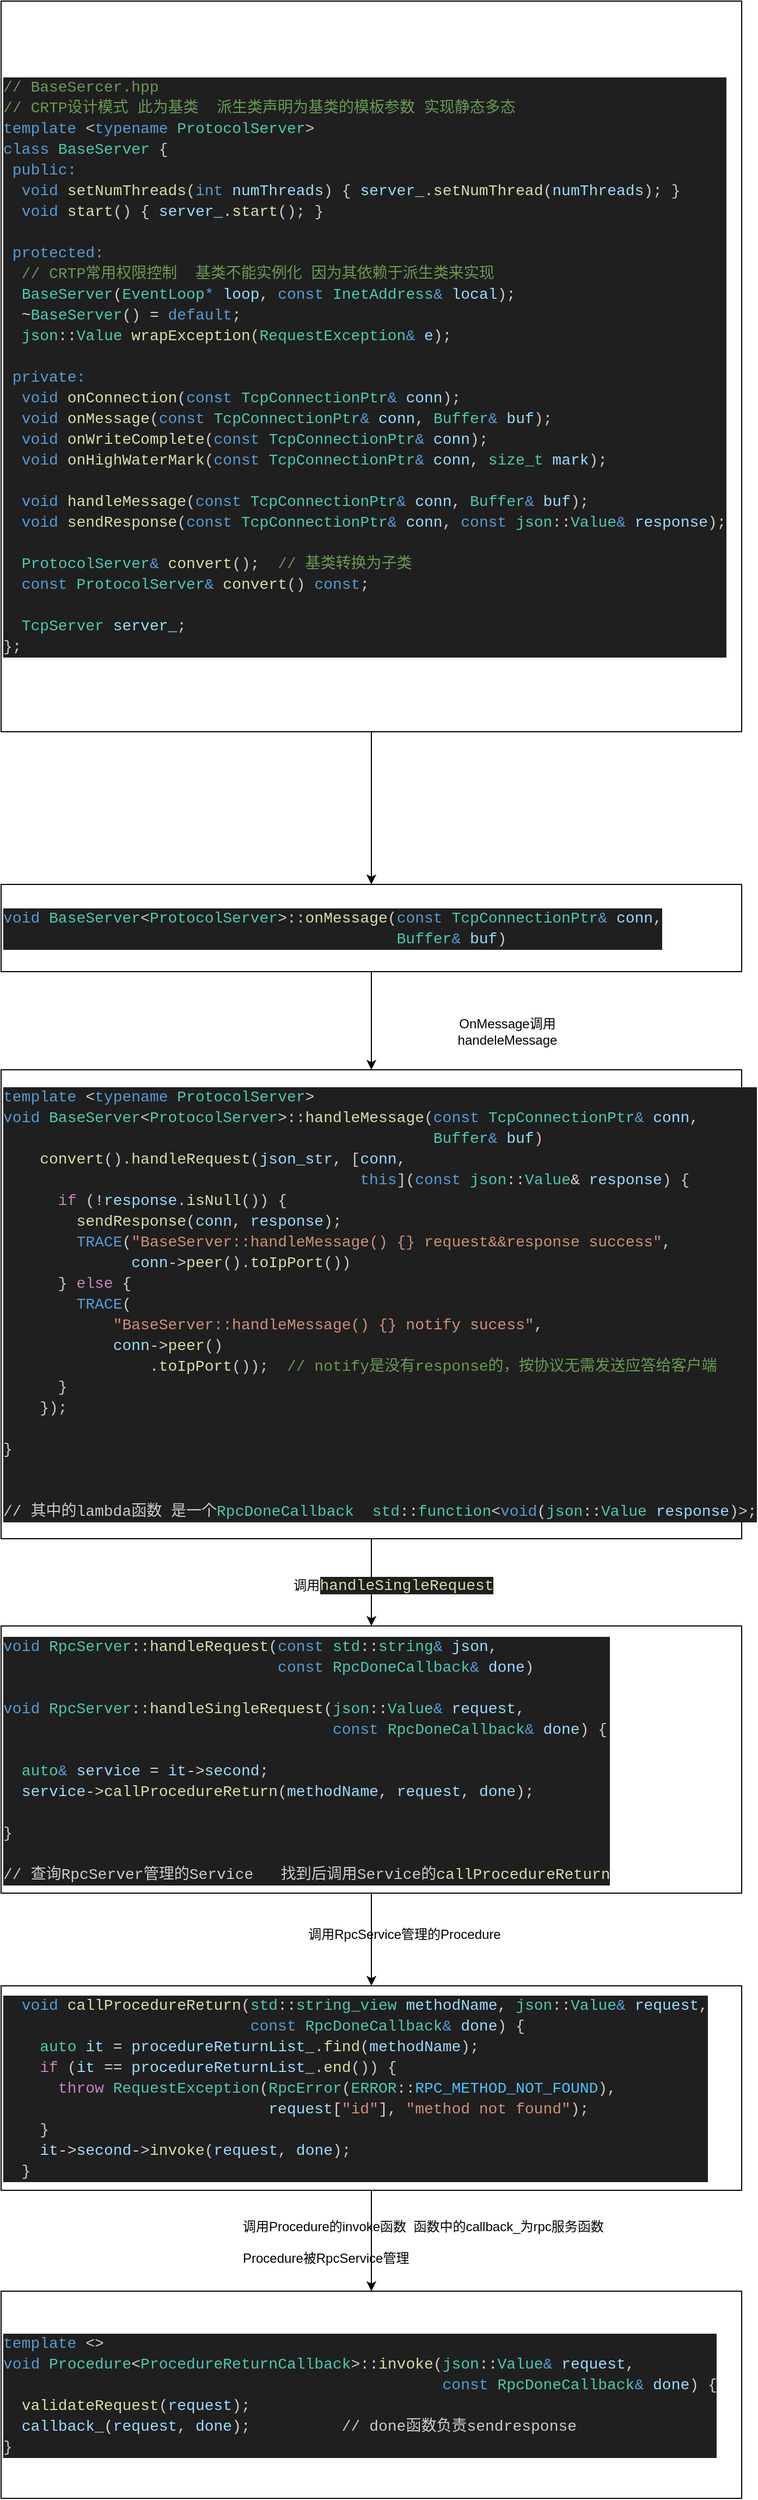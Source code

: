 <mxfile version="26.2.2">
  <diagram name="第 1 页" id="uYDNKMmKDLDeuTaCkzpD">
    <mxGraphModel dx="2255" dy="2018" grid="1" gridSize="10" guides="1" tooltips="1" connect="1" arrows="1" fold="1" page="1" pageScale="1" pageWidth="827" pageHeight="1169" math="0" shadow="0">
      <root>
        <mxCell id="0" />
        <mxCell id="1" parent="0" />
        <mxCell id="5rnV2B5dZTtxizYsfASz-3" value="" style="edgeStyle=orthogonalEdgeStyle;rounded=0;orthogonalLoop=1;jettySize=auto;html=1;" parent="1" source="5rnV2B5dZTtxizYsfASz-1" target="5rnV2B5dZTtxizYsfASz-2" edge="1">
          <mxGeometry relative="1" as="geometry" />
        </mxCell>
        <mxCell id="5rnV2B5dZTtxizYsfASz-1" value="&lt;div style=&quot;color: rgb(204, 204, 204); background-color: rgb(31, 31, 31); font-family: Consolas, &amp;quot;Courier New&amp;quot;, monospace; font-size: 14px; line-height: 19px; white-space: pre;&quot;&gt;&lt;div&gt;&lt;span style=&quot;color: #6a9955;&quot;&gt;// BaseSercer.hpp&lt;/span&gt;&lt;/div&gt;&lt;div&gt;&lt;span style=&quot;color: #6a9955;&quot;&gt;// CRTP设计模式 此为基类 &amp;nbsp;派生类声明为基类的模板参数 实现静态多态&lt;/span&gt;&lt;/div&gt;&lt;div&gt;&lt;span style=&quot;color: #569cd6;&quot;&gt;template&lt;/span&gt; &amp;lt;&lt;span style=&quot;color: #569cd6;&quot;&gt;typename&lt;/span&gt; &lt;span style=&quot;color: #4ec9b0;&quot;&gt;ProtocolServer&lt;/span&gt;&amp;gt;&lt;/div&gt;&lt;div&gt;&lt;span style=&quot;color: #569cd6;&quot;&gt;class&lt;/span&gt; &lt;span style=&quot;color: #4ec9b0;&quot;&gt;BaseServer&lt;/span&gt; {&lt;/div&gt;&lt;div&gt;&amp;nbsp;&lt;span style=&quot;color: #569cd6;&quot;&gt;public:&lt;/span&gt;&lt;/div&gt;&lt;div&gt;&amp;nbsp; &lt;span style=&quot;color: #569cd6;&quot;&gt;void&lt;/span&gt; &lt;span style=&quot;color: #dcdcaa;&quot;&gt;setNumThreads&lt;/span&gt;(&lt;span style=&quot;color: #569cd6;&quot;&gt;int&lt;/span&gt; &lt;span style=&quot;color: #9cdcfe;&quot;&gt;numThreads&lt;/span&gt;) { &lt;span style=&quot;color: #9cdcfe;&quot;&gt;server_&lt;/span&gt;.&lt;span style=&quot;color: #dcdcaa;&quot;&gt;setNumThread&lt;/span&gt;(&lt;span style=&quot;color: #9cdcfe;&quot;&gt;numThreads&lt;/span&gt;); }&lt;/div&gt;&lt;div&gt;&amp;nbsp; &lt;span style=&quot;color: #569cd6;&quot;&gt;void&lt;/span&gt; &lt;span style=&quot;color: #dcdcaa;&quot;&gt;start&lt;/span&gt;() { &lt;span style=&quot;color: #9cdcfe;&quot;&gt;server_&lt;/span&gt;.&lt;span style=&quot;color: #dcdcaa;&quot;&gt;start&lt;/span&gt;(); }&lt;/div&gt;&lt;br&gt;&lt;div&gt;&amp;nbsp;&lt;span style=&quot;color: #569cd6;&quot;&gt;protected:&lt;/span&gt;&lt;/div&gt;&lt;div&gt;&lt;span style=&quot;color: #6a9955;&quot;&gt;&amp;nbsp; // CRTP常用权限控制 &amp;nbsp;基类不能实例化 因为其依赖于派生类来实现&lt;/span&gt;&lt;/div&gt;&lt;div&gt;&amp;nbsp; &lt;span style=&quot;color: #4ec9b0;&quot;&gt;BaseServer&lt;/span&gt;(&lt;span style=&quot;color: #4ec9b0;&quot;&gt;EventLoop&lt;/span&gt;&lt;span style=&quot;color: #569cd6;&quot;&gt;*&lt;/span&gt; &lt;span style=&quot;color: #9cdcfe;&quot;&gt;loop&lt;/span&gt;, &lt;span style=&quot;color: #569cd6;&quot;&gt;const&lt;/span&gt; &lt;span style=&quot;color: #4ec9b0;&quot;&gt;InetAddress&lt;/span&gt;&lt;span style=&quot;color: #569cd6;&quot;&gt;&amp;amp;&lt;/span&gt; &lt;span style=&quot;color: #9cdcfe;&quot;&gt;local&lt;/span&gt;);&lt;/div&gt;&lt;div&gt;&amp;nbsp; &lt;span style=&quot;color: #dcdcaa;&quot;&gt;~&lt;/span&gt;&lt;span style=&quot;color: #4ec9b0;&quot;&gt;BaseServer&lt;/span&gt;() &lt;span style=&quot;color: #d4d4d4;&quot;&gt;=&lt;/span&gt; &lt;span style=&quot;color: #569cd6;&quot;&gt;default&lt;/span&gt;;&lt;/div&gt;&lt;div&gt;&amp;nbsp; &lt;span style=&quot;color: #4ec9b0;&quot;&gt;json&lt;/span&gt;::&lt;span style=&quot;color: #4ec9b0;&quot;&gt;Value&lt;/span&gt; &lt;span style=&quot;color: #dcdcaa;&quot;&gt;wrapException&lt;/span&gt;(&lt;span style=&quot;color: #4ec9b0;&quot;&gt;RequestException&lt;/span&gt;&lt;span style=&quot;color: #569cd6;&quot;&gt;&amp;amp;&lt;/span&gt; &lt;span style=&quot;color: #9cdcfe;&quot;&gt;e&lt;/span&gt;);&lt;/div&gt;&lt;br&gt;&lt;div&gt;&amp;nbsp;&lt;span style=&quot;color: #569cd6;&quot;&gt;private:&lt;/span&gt;&lt;/div&gt;&lt;div&gt;&amp;nbsp; &lt;span style=&quot;color: #569cd6;&quot;&gt;void&lt;/span&gt; &lt;span style=&quot;color: #dcdcaa;&quot;&gt;onConnection&lt;/span&gt;(&lt;span style=&quot;color: #569cd6;&quot;&gt;const&lt;/span&gt; &lt;span style=&quot;color: #4ec9b0;&quot;&gt;TcpConnectionPtr&lt;/span&gt;&lt;span style=&quot;color: #569cd6;&quot;&gt;&amp;amp;&lt;/span&gt; &lt;span style=&quot;color: #9cdcfe;&quot;&gt;conn&lt;/span&gt;);&lt;/div&gt;&lt;div&gt;&amp;nbsp; &lt;span style=&quot;color: #569cd6;&quot;&gt;void&lt;/span&gt; &lt;span style=&quot;color: #dcdcaa;&quot;&gt;onMessage&lt;/span&gt;(&lt;span style=&quot;color: #569cd6;&quot;&gt;const&lt;/span&gt; &lt;span style=&quot;color: #4ec9b0;&quot;&gt;TcpConnectionPtr&lt;/span&gt;&lt;span style=&quot;color: #569cd6;&quot;&gt;&amp;amp;&lt;/span&gt; &lt;span style=&quot;color: #9cdcfe;&quot;&gt;conn&lt;/span&gt;, &lt;span style=&quot;color: #4ec9b0;&quot;&gt;Buffer&lt;/span&gt;&lt;span style=&quot;color: #569cd6;&quot;&gt;&amp;amp;&lt;/span&gt; &lt;span style=&quot;color: #9cdcfe;&quot;&gt;buf&lt;/span&gt;);&lt;/div&gt;&lt;div&gt;&amp;nbsp; &lt;span style=&quot;color: #569cd6;&quot;&gt;void&lt;/span&gt; &lt;span style=&quot;color: #dcdcaa;&quot;&gt;onWriteComplete&lt;/span&gt;(&lt;span style=&quot;color: #569cd6;&quot;&gt;const&lt;/span&gt; &lt;span style=&quot;color: #4ec9b0;&quot;&gt;TcpConnectionPtr&lt;/span&gt;&lt;span style=&quot;color: #569cd6;&quot;&gt;&amp;amp;&lt;/span&gt; &lt;span style=&quot;color: #9cdcfe;&quot;&gt;conn&lt;/span&gt;);&lt;/div&gt;&lt;div&gt;&amp;nbsp; &lt;span style=&quot;color: #569cd6;&quot;&gt;void&lt;/span&gt; &lt;span style=&quot;color: #dcdcaa;&quot;&gt;onHighWaterMark&lt;/span&gt;(&lt;span style=&quot;color: #569cd6;&quot;&gt;const&lt;/span&gt; &lt;span style=&quot;color: #4ec9b0;&quot;&gt;TcpConnectionPtr&lt;/span&gt;&lt;span style=&quot;color: #569cd6;&quot;&gt;&amp;amp;&lt;/span&gt; &lt;span style=&quot;color: #9cdcfe;&quot;&gt;conn&lt;/span&gt;, &lt;span style=&quot;color: #4ec9b0;&quot;&gt;size_t&lt;/span&gt; &lt;span style=&quot;color: #9cdcfe;&quot;&gt;mark&lt;/span&gt;);&lt;/div&gt;&lt;br&gt;&lt;div&gt;&amp;nbsp; &lt;span style=&quot;color: #569cd6;&quot;&gt;void&lt;/span&gt; &lt;span style=&quot;color: #dcdcaa;&quot;&gt;handleMessage&lt;/span&gt;(&lt;span style=&quot;color: #569cd6;&quot;&gt;const&lt;/span&gt; &lt;span style=&quot;color: #4ec9b0;&quot;&gt;TcpConnectionPtr&lt;/span&gt;&lt;span style=&quot;color: #569cd6;&quot;&gt;&amp;amp;&lt;/span&gt; &lt;span style=&quot;color: #9cdcfe;&quot;&gt;conn&lt;/span&gt;, &lt;span style=&quot;color: #4ec9b0;&quot;&gt;Buffer&lt;/span&gt;&lt;span style=&quot;color: #569cd6;&quot;&gt;&amp;amp;&lt;/span&gt; &lt;span style=&quot;color: #9cdcfe;&quot;&gt;buf&lt;/span&gt;);&lt;/div&gt;&lt;div&gt;&amp;nbsp; &lt;span style=&quot;color: #569cd6;&quot;&gt;void&lt;/span&gt; &lt;span style=&quot;color: #dcdcaa;&quot;&gt;sendResponse&lt;/span&gt;(&lt;span style=&quot;color: #569cd6;&quot;&gt;const&lt;/span&gt; &lt;span style=&quot;color: #4ec9b0;&quot;&gt;TcpConnectionPtr&lt;/span&gt;&lt;span style=&quot;color: #569cd6;&quot;&gt;&amp;amp;&lt;/span&gt; &lt;span style=&quot;color: #9cdcfe;&quot;&gt;conn&lt;/span&gt;, &lt;span style=&quot;color: #569cd6;&quot;&gt;const&lt;/span&gt; &lt;span style=&quot;color: #4ec9b0;&quot;&gt;json&lt;/span&gt;::&lt;span style=&quot;color: #4ec9b0;&quot;&gt;Value&lt;/span&gt;&lt;span style=&quot;color: #569cd6;&quot;&gt;&amp;amp;&lt;/span&gt; &lt;span style=&quot;color: #9cdcfe;&quot;&gt;response&lt;/span&gt;);&lt;/div&gt;&lt;br&gt;&lt;div&gt;&amp;nbsp; &lt;span style=&quot;color: #4ec9b0;&quot;&gt;ProtocolServer&lt;/span&gt;&lt;span style=&quot;color: #569cd6;&quot;&gt;&amp;amp;&lt;/span&gt; &lt;span style=&quot;color: #dcdcaa;&quot;&gt;convert&lt;/span&gt;();&lt;span style=&quot;color: #6a9955;&quot;&gt; &amp;nbsp;// 基类转换为子类&lt;/span&gt;&lt;/div&gt;&lt;div&gt;&amp;nbsp; &lt;span style=&quot;color: #569cd6;&quot;&gt;const&lt;/span&gt; &lt;span style=&quot;color: #4ec9b0;&quot;&gt;ProtocolServer&lt;/span&gt;&lt;span style=&quot;color: #569cd6;&quot;&gt;&amp;amp;&lt;/span&gt; &lt;span style=&quot;color: #dcdcaa;&quot;&gt;convert&lt;/span&gt;() &lt;span style=&quot;color: #569cd6;&quot;&gt;const&lt;/span&gt;;&lt;/div&gt;&lt;br&gt;&lt;div&gt;&amp;nbsp; &lt;span style=&quot;color: #4ec9b0;&quot;&gt;TcpServer&lt;/span&gt; &lt;span style=&quot;color: #9cdcfe;&quot;&gt;server_&lt;/span&gt;;&lt;/div&gt;&lt;div&gt;};&lt;/div&gt;&lt;/div&gt;" style="rounded=0;whiteSpace=wrap;html=1;align=left;" parent="1" vertex="1">
          <mxGeometry x="-160" y="-410" width="680" height="670" as="geometry" />
        </mxCell>
        <mxCell id="5rnV2B5dZTtxizYsfASz-5" style="edgeStyle=orthogonalEdgeStyle;rounded=0;orthogonalLoop=1;jettySize=auto;html=1;entryX=0.5;entryY=0;entryDx=0;entryDy=0;" parent="1" source="5rnV2B5dZTtxizYsfASz-2" target="5rnV2B5dZTtxizYsfASz-4" edge="1">
          <mxGeometry relative="1" as="geometry" />
        </mxCell>
        <mxCell id="5rnV2B5dZTtxizYsfASz-2" value="&lt;div style=&quot;color: rgb(204, 204, 204); background-color: rgb(31, 31, 31); font-family: Consolas, &amp;quot;Courier New&amp;quot;, monospace; font-size: 14px; line-height: 19px; white-space: pre;&quot;&gt;&lt;div&gt;&lt;span style=&quot;color: #569cd6;&quot;&gt;void&lt;/span&gt; &lt;span style=&quot;color: #4ec9b0;&quot;&gt;BaseServer&lt;/span&gt;&amp;lt;&lt;span style=&quot;color: #4ec9b0;&quot;&gt;ProtocolServer&lt;/span&gt;&amp;gt;::&lt;span style=&quot;color: #dcdcaa;&quot;&gt;onMessage&lt;/span&gt;(&lt;span style=&quot;color: #569cd6;&quot;&gt;const&lt;/span&gt; &lt;span style=&quot;color: #4ec9b0;&quot;&gt;TcpConnectionPtr&lt;/span&gt;&lt;span style=&quot;color: #569cd6;&quot;&gt;&amp;amp;&lt;/span&gt; &lt;span style=&quot;color: #9cdcfe;&quot;&gt;conn&lt;/span&gt;,&lt;/div&gt;&lt;div&gt;&amp;nbsp; &amp;nbsp; &amp;nbsp; &amp;nbsp; &amp;nbsp; &amp;nbsp; &amp;nbsp; &amp;nbsp; &amp;nbsp; &amp;nbsp; &amp;nbsp; &amp;nbsp; &amp;nbsp; &amp;nbsp; &amp;nbsp; &amp;nbsp; &amp;nbsp; &amp;nbsp; &amp;nbsp; &amp;nbsp; &amp;nbsp; &amp;nbsp;&lt;span style=&quot;color: #4ec9b0;&quot;&gt;Buffer&lt;/span&gt;&lt;span style=&quot;color: #569cd6;&quot;&gt;&amp;amp;&lt;/span&gt; &lt;span style=&quot;color: #9cdcfe;&quot;&gt;buf&lt;/span&gt;) &lt;/div&gt;&lt;/div&gt;" style="whiteSpace=wrap;html=1;rounded=0;align=left;" parent="1" vertex="1">
          <mxGeometry x="-160" y="400" width="680" height="80" as="geometry" />
        </mxCell>
        <mxCell id="5rnV2B5dZTtxizYsfASz-8" value="" style="edgeStyle=orthogonalEdgeStyle;rounded=0;orthogonalLoop=1;jettySize=auto;html=1;" parent="1" source="5rnV2B5dZTtxizYsfASz-4" target="5rnV2B5dZTtxizYsfASz-7" edge="1">
          <mxGeometry relative="1" as="geometry" />
        </mxCell>
        <mxCell id="5rnV2B5dZTtxizYsfASz-4" value="&lt;div style=&quot;color: rgb(204, 204, 204); background-color: rgb(31, 31, 31); font-family: Consolas, &amp;quot;Courier New&amp;quot;, monospace; font-size: 14px; line-height: 19px; white-space: pre;&quot;&gt;&lt;div style=&quot;line-height: 19px;&quot;&gt;&lt;div style=&quot;line-height: 19px;&quot;&gt;&lt;div&gt;&lt;span style=&quot;color: #569cd6;&quot;&gt;template&lt;/span&gt; &amp;lt;&lt;span style=&quot;color: #569cd6;&quot;&gt;typename&lt;/span&gt; &lt;span style=&quot;color: #4ec9b0;&quot;&gt;ProtocolServer&lt;/span&gt;&amp;gt;&lt;/div&gt;&lt;div&gt;&lt;span style=&quot;color: #569cd6;&quot;&gt;void&lt;/span&gt; &lt;span style=&quot;color: #4ec9b0;&quot;&gt;BaseServer&lt;/span&gt;&amp;lt;&lt;span style=&quot;color: #4ec9b0;&quot;&gt;ProtocolServer&lt;/span&gt;&amp;gt;::&lt;span style=&quot;color: #dcdcaa;&quot;&gt;handleMessage&lt;/span&gt;(&lt;span style=&quot;color: #569cd6;&quot;&gt;const&lt;/span&gt; &lt;span style=&quot;color: #4ec9b0;&quot;&gt;TcpConnectionPtr&lt;/span&gt;&lt;span style=&quot;color: #569cd6;&quot;&gt;&amp;amp;&lt;/span&gt; &lt;span style=&quot;color: #9cdcfe;&quot;&gt;conn&lt;/span&gt;,&lt;/div&gt;&lt;/div&gt;&lt;div&gt;&amp;nbsp; &amp;nbsp; &amp;nbsp; &amp;nbsp; &amp;nbsp; &amp;nbsp; &amp;nbsp; &amp;nbsp; &amp;nbsp; &amp;nbsp; &amp;nbsp; &amp;nbsp; &amp;nbsp; &amp;nbsp; &amp;nbsp; &amp;nbsp; &amp;nbsp; &amp;nbsp; &amp;nbsp; &amp;nbsp; &amp;nbsp; &amp;nbsp; &amp;nbsp; &amp;nbsp;&lt;span style=&quot;color: rgb(78, 201, 176);&quot;&gt;Buffer&lt;/span&gt;&lt;span style=&quot;color: rgb(86, 156, 214);&quot;&gt;&amp;amp;&lt;/span&gt; &lt;span style=&quot;color: rgb(156, 220, 254);&quot;&gt;buf&lt;/span&gt;) &amp;nbsp; &amp;nbsp; &lt;/div&gt;&lt;div&gt;&lt;span style=&quot;color: #dcdcaa;&quot;&gt;    convert&lt;/span&gt;().&lt;span style=&quot;color: #dcdcaa;&quot;&gt;handleRequest&lt;/span&gt;(&lt;span style=&quot;color: #9cdcfe;&quot;&gt;json_str&lt;/span&gt;, [&lt;span style=&quot;color: #9cdcfe;&quot;&gt;conn&lt;/span&gt;,&lt;/div&gt;&lt;div&gt;&amp;nbsp; &amp;nbsp; &amp;nbsp; &amp;nbsp; &amp;nbsp; &amp;nbsp; &amp;nbsp; &amp;nbsp; &amp;nbsp; &amp;nbsp; &amp;nbsp; &amp;nbsp; &amp;nbsp; &amp;nbsp; &amp;nbsp; &amp;nbsp; &amp;nbsp; &amp;nbsp; &amp;nbsp; &amp;nbsp;&lt;span style=&quot;color: #569cd6;&quot;&gt;this&lt;/span&gt;](&lt;span style=&quot;color: #569cd6;&quot;&gt;const&lt;/span&gt; &lt;span style=&quot;color: #4ec9b0;&quot;&gt;json&lt;/span&gt;::&lt;span style=&quot;color: #4ec9b0;&quot;&gt;Value&lt;/span&gt;&lt;span style=&quot;color: #d4d4d4;&quot;&gt;&amp;amp;&lt;/span&gt; &lt;span style=&quot;color: #9cdcfe;&quot;&gt;response&lt;/span&gt;) {&lt;/div&gt;&lt;div&gt;&amp;nbsp; &amp;nbsp; &amp;nbsp; &lt;span style=&quot;color: #c586c0;&quot;&gt;if&lt;/span&gt; (&lt;span style=&quot;color: #d4d4d4;&quot;&gt;!&lt;/span&gt;&lt;span style=&quot;color: #9cdcfe;&quot;&gt;response&lt;/span&gt;.&lt;span style=&quot;color: #dcdcaa;&quot;&gt;isNull&lt;/span&gt;()) {&lt;/div&gt;&lt;div&gt;&amp;nbsp; &amp;nbsp; &amp;nbsp; &amp;nbsp; &lt;span style=&quot;color: #dcdcaa;&quot;&gt;sendResponse&lt;/span&gt;(&lt;span style=&quot;color: #9cdcfe;&quot;&gt;conn&lt;/span&gt;, &lt;span style=&quot;color: #9cdcfe;&quot;&gt;response&lt;/span&gt;);&lt;/div&gt;&lt;div&gt;&amp;nbsp; &amp;nbsp; &amp;nbsp; &amp;nbsp; &lt;span style=&quot;color: #569cd6;&quot;&gt;TRACE&lt;/span&gt;(&lt;span style=&quot;color: #ce9178;&quot;&gt;&quot;BaseServer::handleMessage() {} request&amp;amp;&amp;amp;response success&quot;&lt;/span&gt;,&lt;/div&gt;&lt;div&gt;&amp;nbsp; &amp;nbsp; &amp;nbsp; &amp;nbsp; &amp;nbsp; &amp;nbsp; &amp;nbsp; &lt;span style=&quot;color: #9cdcfe;&quot;&gt;conn&lt;/span&gt;&lt;span style=&quot;color: #d4d4d4;&quot;&gt;-&amp;gt;&lt;/span&gt;&lt;span style=&quot;color: #dcdcaa;&quot;&gt;peer&lt;/span&gt;().&lt;span style=&quot;color: #dcdcaa;&quot;&gt;toIpPort&lt;/span&gt;())&lt;/div&gt;&lt;div&gt;&amp;nbsp; &amp;nbsp; &amp;nbsp; } &lt;span style=&quot;color: #c586c0;&quot;&gt;else&lt;/span&gt; {&lt;/div&gt;&lt;div&gt;&amp;nbsp; &amp;nbsp; &amp;nbsp; &amp;nbsp; &lt;span style=&quot;color: #569cd6;&quot;&gt;TRACE&lt;/span&gt;(&lt;/div&gt;&lt;div&gt;&amp;nbsp; &amp;nbsp; &amp;nbsp; &amp;nbsp; &amp;nbsp; &amp;nbsp; &lt;span style=&quot;color: #ce9178;&quot;&gt;&quot;BaseServer::handleMessage() {} notify sucess&quot;&lt;/span&gt;,&lt;/div&gt;&lt;div&gt;&amp;nbsp; &amp;nbsp; &amp;nbsp; &amp;nbsp; &amp;nbsp; &amp;nbsp; &lt;span style=&quot;color: #9cdcfe;&quot;&gt;conn&lt;/span&gt;&lt;span style=&quot;color: #d4d4d4;&quot;&gt;-&amp;gt;&lt;/span&gt;&lt;span style=&quot;color: #dcdcaa;&quot;&gt;peer&lt;/span&gt;()&lt;/div&gt;&lt;div&gt;&amp;nbsp; &amp;nbsp; &amp;nbsp; &amp;nbsp; &amp;nbsp; &amp;nbsp; &amp;nbsp; &amp;nbsp; .&lt;span style=&quot;color: #dcdcaa;&quot;&gt;toIpPort&lt;/span&gt;());&lt;span style=&quot;color: #6a9955;&quot;&gt; &amp;nbsp;// notify是没有response的，按协议无需发送应答给客户端&lt;/span&gt;&lt;/div&gt;&lt;div&gt;&amp;nbsp; &amp;nbsp; &amp;nbsp; }&lt;/div&gt;&lt;div&gt;&amp;nbsp; &amp;nbsp; });&lt;/div&gt;&lt;div&gt;&lt;br&gt;&lt;/div&gt;&lt;div&gt;}&lt;/div&gt;&lt;div&gt;&lt;br&gt;&lt;/div&gt;&lt;div&gt;&lt;br&gt;&lt;/div&gt;&lt;div&gt;// 其中的lambda函数 是一个&lt;span style=&quot;color: rgb(78, 201, 176);&quot;&gt;RpcDoneCallback&lt;/span&gt;  &lt;span style=&quot;color: rgb(78, 201, 176);&quot;&gt;std&lt;/span&gt;::&lt;span style=&quot;color: rgb(78, 201, 176);&quot;&gt;function&lt;/span&gt;&amp;lt;&lt;span style=&quot;color: rgb(86, 156, 214);&quot;&gt;void&lt;/span&gt;(&lt;span style=&quot;color: rgb(78, 201, 176);&quot;&gt;json&lt;/span&gt;::&lt;span style=&quot;color: rgb(78, 201, 176);&quot;&gt;Value&lt;/span&gt; &lt;span style=&quot;color: rgb(156, 220, 254);&quot;&gt;response&lt;/span&gt;)&amp;gt;;&lt;/div&gt;&lt;/div&gt;&lt;/div&gt;" style="whiteSpace=wrap;html=1;rounded=0;align=left;" parent="1" vertex="1">
          <mxGeometry x="-160" y="570" width="680" height="430" as="geometry" />
        </mxCell>
        <mxCell id="5rnV2B5dZTtxizYsfASz-6" value="OnMessage调用handeleMessage" style="text;html=1;align=center;verticalAlign=middle;whiteSpace=wrap;rounded=0;" parent="1" vertex="1">
          <mxGeometry x="220" y="520" width="170" height="30" as="geometry" />
        </mxCell>
        <mxCell id="5rnV2B5dZTtxizYsfASz-11" value="" style="edgeStyle=orthogonalEdgeStyle;rounded=0;orthogonalLoop=1;jettySize=auto;html=1;" parent="1" source="5rnV2B5dZTtxizYsfASz-7" target="5rnV2B5dZTtxizYsfASz-10" edge="1">
          <mxGeometry relative="1" as="geometry" />
        </mxCell>
        <mxCell id="5rnV2B5dZTtxizYsfASz-7" value="&lt;div style=&quot;color: rgb(204, 204, 204); background-color: rgb(31, 31, 31); font-family: Consolas, &amp;quot;Courier New&amp;quot;, monospace; font-size: 14px; line-height: 19px; white-space: pre;&quot;&gt;&lt;div&gt;&lt;span style=&quot;color: #569cd6;&quot;&gt;void&lt;/span&gt; &lt;span style=&quot;color: #4ec9b0;&quot;&gt;RpcServer&lt;/span&gt;::&lt;span style=&quot;color: #dcdcaa;&quot;&gt;handleRequest&lt;/span&gt;(&lt;span style=&quot;color: #569cd6;&quot;&gt;const&lt;/span&gt; &lt;span style=&quot;color: #4ec9b0;&quot;&gt;std&lt;/span&gt;::&lt;span style=&quot;color: #4ec9b0;&quot;&gt;string&lt;/span&gt;&lt;span style=&quot;color: #569cd6;&quot;&gt;&amp;amp;&lt;/span&gt; &lt;span style=&quot;color: #9cdcfe;&quot;&gt;json&lt;/span&gt;,&lt;/div&gt;&lt;div&gt;&amp;nbsp; &amp;nbsp; &amp;nbsp; &amp;nbsp; &amp;nbsp; &amp;nbsp; &amp;nbsp; &amp;nbsp; &amp;nbsp; &amp;nbsp; &amp;nbsp; &amp;nbsp; &amp;nbsp; &amp;nbsp; &amp;nbsp; &lt;span style=&quot;color: #569cd6;&quot;&gt;const&lt;/span&gt; &lt;span style=&quot;color: #4ec9b0;&quot;&gt;RpcDoneCallback&lt;/span&gt;&lt;span style=&quot;color: #569cd6;&quot;&gt;&amp;amp;&lt;/span&gt; &lt;span style=&quot;color: #9cdcfe;&quot;&gt;done&lt;/span&gt;)  &lt;/div&gt;&lt;div&gt;&lt;br&gt;&lt;/div&gt;&lt;div&gt;&lt;div style=&quot;line-height: 19px;&quot;&gt;&lt;div&gt;&lt;span style=&quot;color: #569cd6;&quot;&gt;void&lt;/span&gt; &lt;span style=&quot;color: #4ec9b0;&quot;&gt;RpcServer&lt;/span&gt;::&lt;span style=&quot;color: #dcdcaa;&quot;&gt;handleSingleRequest&lt;/span&gt;(&lt;span style=&quot;color: #4ec9b0;&quot;&gt;json&lt;/span&gt;::&lt;span style=&quot;color: #4ec9b0;&quot;&gt;Value&lt;/span&gt;&lt;span style=&quot;color: #569cd6;&quot;&gt;&amp;amp;&lt;/span&gt; &lt;span style=&quot;color: #9cdcfe;&quot;&gt;request&lt;/span&gt;,&lt;/div&gt;&lt;div&gt;&amp;nbsp; &amp;nbsp; &amp;nbsp; &amp;nbsp; &amp;nbsp; &amp;nbsp; &amp;nbsp; &amp;nbsp; &amp;nbsp; &amp;nbsp; &amp;nbsp; &amp;nbsp; &amp;nbsp; &amp;nbsp; &amp;nbsp; &amp;nbsp; &amp;nbsp; &amp;nbsp; &lt;span style=&quot;color: #569cd6;&quot;&gt;const&lt;/span&gt; &lt;span style=&quot;color: #4ec9b0;&quot;&gt;RpcDoneCallback&lt;/span&gt;&lt;span style=&quot;color: #569cd6;&quot;&gt;&amp;amp;&lt;/span&gt; &lt;span style=&quot;color: #9cdcfe;&quot;&gt;done&lt;/span&gt;) {&lt;/div&gt;&lt;div&gt;&lt;br&gt;&lt;/div&gt;&lt;div&gt;&lt;div style=&quot;line-height: 19px;&quot;&gt;&lt;div&gt;&amp;nbsp; &lt;span style=&quot;color: #4ec9b0;&quot;&gt;auto&lt;/span&gt;&lt;span style=&quot;color: #569cd6;&quot;&gt;&amp;amp;&lt;/span&gt; &lt;span style=&quot;color: #9cdcfe;&quot;&gt;service&lt;/span&gt; &lt;span style=&quot;color: #d4d4d4;&quot;&gt;=&lt;/span&gt; &lt;span style=&quot;color: #9cdcfe;&quot;&gt;it&lt;/span&gt;&lt;span style=&quot;color: #d4d4d4;&quot;&gt;-&amp;gt;&lt;/span&gt;&lt;span style=&quot;color: #9cdcfe;&quot;&gt;second&lt;/span&gt;;&lt;/div&gt;&lt;div&gt;&amp;nbsp; &lt;span style=&quot;color: #9cdcfe;&quot;&gt;service&lt;/span&gt;&lt;span style=&quot;color: #d4d4d4;&quot;&gt;-&amp;gt;&lt;/span&gt;&lt;span style=&quot;color: #dcdcaa;&quot;&gt;callProcedureReturn&lt;/span&gt;(&lt;span style=&quot;color: #9cdcfe;&quot;&gt;methodName&lt;/span&gt;, &lt;span style=&quot;color: #9cdcfe;&quot;&gt;request&lt;/span&gt;, &lt;span style=&quot;color: #9cdcfe;&quot;&gt;done&lt;/span&gt;);&lt;/div&gt;&lt;/div&gt;&lt;/div&gt;&lt;div&gt;&lt;br&gt;&lt;/div&gt;&lt;div&gt;}&lt;/div&gt;&lt;div&gt;&lt;br&gt;&lt;/div&gt;&lt;div&gt;// 查询RpcServer管理的Service   找到后调用Service的&lt;span style=&quot;color: rgb(220, 220, 170);&quot;&gt;callProcedureReturn&lt;/span&gt;&lt;/div&gt;&lt;/div&gt;&lt;/div&gt;&lt;/div&gt;" style="whiteSpace=wrap;html=1;align=left;rounded=0;" parent="1" vertex="1">
          <mxGeometry x="-160" y="1080" width="680" height="245" as="geometry" />
        </mxCell>
        <mxCell id="5rnV2B5dZTtxizYsfASz-9" value="调用&lt;span style=&quot;color: rgb(220, 220, 170); font-family: Consolas, &amp;quot;Courier New&amp;quot;, monospace; font-size: 14px; text-align: left; white-space-collapse: preserve; background-color: rgb(31, 31, 31);&quot;&gt;handleSingleRequest&lt;/span&gt;" style="text;html=1;align=center;verticalAlign=middle;resizable=0;points=[];autosize=1;strokeColor=none;fillColor=none;" parent="1" vertex="1">
          <mxGeometry x="105" y="1028" width="190" height="30" as="geometry" />
        </mxCell>
        <mxCell id="5rnV2B5dZTtxizYsfASz-15" value="" style="edgeStyle=orthogonalEdgeStyle;rounded=0;orthogonalLoop=1;jettySize=auto;html=1;" parent="1" source="5rnV2B5dZTtxizYsfASz-10" target="5rnV2B5dZTtxizYsfASz-14" edge="1">
          <mxGeometry relative="1" as="geometry" />
        </mxCell>
        <mxCell id="5rnV2B5dZTtxizYsfASz-10" value="&lt;div style=&quot;color: rgb(204, 204, 204); background-color: rgb(31, 31, 31); font-family: Consolas, &amp;quot;Courier New&amp;quot;, monospace; font-size: 14px; line-height: 19px; white-space: pre;&quot;&gt;&lt;div&gt;&amp;nbsp; &lt;span style=&quot;color: #569cd6;&quot;&gt;void&lt;/span&gt; &lt;span style=&quot;color: #dcdcaa;&quot;&gt;callProcedureReturn&lt;/span&gt;(&lt;span style=&quot;color: #4ec9b0;&quot;&gt;std&lt;/span&gt;::&lt;span style=&quot;color: #4ec9b0;&quot;&gt;string_view&lt;/span&gt; &lt;span style=&quot;color: #9cdcfe;&quot;&gt;methodName&lt;/span&gt;, &lt;span style=&quot;color: #4ec9b0;&quot;&gt;json&lt;/span&gt;::&lt;span style=&quot;color: #4ec9b0;&quot;&gt;Value&lt;/span&gt;&lt;span style=&quot;color: #569cd6;&quot;&gt;&amp;amp;&lt;/span&gt; &lt;span style=&quot;color: #9cdcfe;&quot;&gt;request&lt;/span&gt;,&lt;/div&gt;&lt;div&gt;&amp;nbsp; &amp;nbsp; &amp;nbsp; &amp;nbsp; &amp;nbsp; &amp;nbsp; &amp;nbsp; &amp;nbsp; &amp;nbsp; &amp;nbsp; &amp;nbsp; &amp;nbsp; &amp;nbsp; &amp;nbsp;&lt;span style=&quot;color: #569cd6;&quot;&gt;const&lt;/span&gt; &lt;span style=&quot;color: #4ec9b0;&quot;&gt;RpcDoneCallback&lt;/span&gt;&lt;span style=&quot;color: #569cd6;&quot;&gt;&amp;amp;&lt;/span&gt; &lt;span style=&quot;color: #9cdcfe;&quot;&gt;done&lt;/span&gt;) {&lt;/div&gt;&lt;div&gt;&amp;nbsp; &amp;nbsp; &lt;span style=&quot;color: #4ec9b0;&quot;&gt;auto&lt;/span&gt; &lt;span style=&quot;color: #9cdcfe;&quot;&gt;it&lt;/span&gt; &lt;span style=&quot;color: #d4d4d4;&quot;&gt;=&lt;/span&gt; &lt;span style=&quot;color: #9cdcfe;&quot;&gt;procedureReturnList_&lt;/span&gt;.&lt;span style=&quot;color: #dcdcaa;&quot;&gt;find&lt;/span&gt;(&lt;span style=&quot;color: #9cdcfe;&quot;&gt;methodName&lt;/span&gt;);&lt;/div&gt;&lt;div&gt;&amp;nbsp; &amp;nbsp; &lt;span style=&quot;color: #c586c0;&quot;&gt;if&lt;/span&gt; (&lt;span style=&quot;color: #9cdcfe;&quot;&gt;it&lt;/span&gt; &lt;span style=&quot;color: #d4d4d4;&quot;&gt;==&lt;/span&gt; &lt;span style=&quot;color: #9cdcfe;&quot;&gt;procedureReturnList_&lt;/span&gt;.&lt;span style=&quot;color: #dcdcaa;&quot;&gt;end&lt;/span&gt;()) {&lt;/div&gt;&lt;div&gt;&amp;nbsp; &amp;nbsp; &amp;nbsp; &lt;span style=&quot;color: #c586c0;&quot;&gt;throw&lt;/span&gt; &lt;span style=&quot;color: #4ec9b0;&quot;&gt;RequestException&lt;/span&gt;(&lt;span style=&quot;color: #4ec9b0;&quot;&gt;RpcError&lt;/span&gt;(&lt;span style=&quot;color: #4ec9b0;&quot;&gt;ERROR&lt;/span&gt;::&lt;span style=&quot;color: #4fc1ff;&quot;&gt;RPC_METHOD_NOT_FOUND&lt;/span&gt;),&lt;/div&gt;&lt;div&gt;&amp;nbsp; &amp;nbsp; &amp;nbsp; &amp;nbsp; &amp;nbsp; &amp;nbsp; &amp;nbsp; &amp;nbsp; &amp;nbsp; &amp;nbsp; &amp;nbsp; &amp;nbsp; &amp;nbsp; &amp;nbsp; &amp;nbsp;&lt;span style=&quot;color: #9cdcfe;&quot;&gt;request&lt;/span&gt;&lt;span style=&quot;color: #d4d4d4;&quot;&gt;[&lt;/span&gt;&lt;span style=&quot;color: #ce9178;&quot;&gt;&quot;id&quot;&lt;/span&gt;&lt;span style=&quot;color: #d4d4d4;&quot;&gt;]&lt;/span&gt;, &lt;span style=&quot;color: #ce9178;&quot;&gt;&quot;method not found&quot;&lt;/span&gt;);&lt;/div&gt;&lt;div&gt;&amp;nbsp; &amp;nbsp; }&lt;/div&gt;&lt;div&gt;&amp;nbsp; &amp;nbsp; &lt;span style=&quot;color: #9cdcfe;&quot;&gt;it&lt;/span&gt;&lt;span style=&quot;color: #d4d4d4;&quot;&gt;-&amp;gt;&lt;/span&gt;&lt;span style=&quot;color: #9cdcfe;&quot;&gt;second&lt;/span&gt;&lt;span style=&quot;color: #d4d4d4;&quot;&gt;-&amp;gt;&lt;/span&gt;&lt;span style=&quot;color: #dcdcaa;&quot;&gt;invoke&lt;/span&gt;(&lt;span style=&quot;color: #9cdcfe;&quot;&gt;request&lt;/span&gt;, &lt;span style=&quot;color: #9cdcfe;&quot;&gt;done&lt;/span&gt;);&lt;/div&gt;&lt;div&gt;&amp;nbsp; }&lt;/div&gt;&lt;/div&gt;" style="whiteSpace=wrap;html=1;align=left;rounded=0;" parent="1" vertex="1">
          <mxGeometry x="-160" y="1410" width="680" height="187.5" as="geometry" />
        </mxCell>
        <mxCell id="5rnV2B5dZTtxizYsfASz-13" value="调用RpcService管理的Procedure" style="text;html=1;align=center;verticalAlign=middle;resizable=0;points=[];autosize=1;strokeColor=none;fillColor=none;" parent="1" vertex="1">
          <mxGeometry x="110" y="1348" width="200" height="30" as="geometry" />
        </mxCell>
        <mxCell id="5rnV2B5dZTtxizYsfASz-14" value="&lt;div style=&quot;color: rgb(204, 204, 204); background-color: rgb(31, 31, 31); font-family: Consolas, &amp;quot;Courier New&amp;quot;, monospace; font-size: 14px; line-height: 19px; white-space: pre;&quot;&gt;&lt;div&gt;&lt;span style=&quot;color: #569cd6;&quot;&gt;template&lt;/span&gt; &amp;lt;&amp;gt;&lt;/div&gt;&lt;div&gt;&lt;span style=&quot;color: #569cd6;&quot;&gt;void&lt;/span&gt; &lt;span style=&quot;color: #4ec9b0;&quot;&gt;Procedure&lt;/span&gt;&amp;lt;&lt;span style=&quot;color: #4ec9b0;&quot;&gt;ProcedureReturnCallback&lt;/span&gt;&amp;gt;::&lt;span style=&quot;color: #dcdcaa;&quot;&gt;invoke&lt;/span&gt;(&lt;span style=&quot;color: #4ec9b0;&quot;&gt;json&lt;/span&gt;::&lt;span style=&quot;color: #4ec9b0;&quot;&gt;Value&lt;/span&gt;&lt;span style=&quot;color: #569cd6;&quot;&gt;&amp;amp;&lt;/span&gt; &lt;span style=&quot;color: #9cdcfe;&quot;&gt;request&lt;/span&gt;,&lt;/div&gt;&lt;div&gt;&amp;nbsp; &amp;nbsp; &amp;nbsp; &amp;nbsp; &amp;nbsp; &amp;nbsp; &amp;nbsp; &amp;nbsp; &amp;nbsp; &amp;nbsp; &amp;nbsp; &amp;nbsp; &amp;nbsp; &amp;nbsp; &amp;nbsp; &amp;nbsp; &amp;nbsp; &amp;nbsp; &amp;nbsp; &amp;nbsp; &amp;nbsp; &amp;nbsp; &amp;nbsp; &amp;nbsp; &lt;span style=&quot;color: #569cd6;&quot;&gt;const&lt;/span&gt; &lt;span style=&quot;color: #4ec9b0;&quot;&gt;RpcDoneCallback&lt;/span&gt;&lt;span style=&quot;color: #569cd6;&quot;&gt;&amp;amp;&lt;/span&gt; &lt;span style=&quot;color: #9cdcfe;&quot;&gt;done&lt;/span&gt;) {&lt;/div&gt;&lt;div&gt;&amp;nbsp; &lt;span style=&quot;color: #dcdcaa;&quot;&gt;validateRequest&lt;/span&gt;(&lt;span style=&quot;color: #9cdcfe;&quot;&gt;request&lt;/span&gt;);&lt;/div&gt;&lt;div&gt;&amp;nbsp; &lt;span style=&quot;color: #9cdcfe;&quot;&gt;callback_&lt;/span&gt;&lt;span style=&quot;color: #d4d4d4;&quot;&gt;(&lt;/span&gt;&lt;span style=&quot;color: #9cdcfe;&quot;&gt;request&lt;/span&gt;, &lt;span style=&quot;color: #9cdcfe;&quot;&gt;done&lt;/span&gt;&lt;span style=&quot;color: #d4d4d4;&quot;&gt;)&lt;/span&gt;;          // done函数负责sendresponse&lt;/div&gt;&lt;div&gt;}&lt;/div&gt;&lt;/div&gt;" style="whiteSpace=wrap;html=1;align=left;rounded=0;" parent="1" vertex="1">
          <mxGeometry x="-160" y="1690" width="680" height="190" as="geometry" />
        </mxCell>
        <mxCell id="5rnV2B5dZTtxizYsfASz-16" value="调用Procedure的invoke函数&amp;nbsp; 函数中的callback_为rpc服务函数&lt;div&gt;&lt;br&gt;&lt;/div&gt;&lt;div&gt;Procedure被RpcService管理&amp;nbsp;&amp;nbsp;&lt;/div&gt;" style="text;html=1;align=left;verticalAlign=middle;resizable=0;points=[];autosize=1;strokeColor=none;fillColor=none;" parent="1" vertex="1">
          <mxGeometry x="60" y="1615" width="350" height="60" as="geometry" />
        </mxCell>
      </root>
    </mxGraphModel>
  </diagram>
</mxfile>
